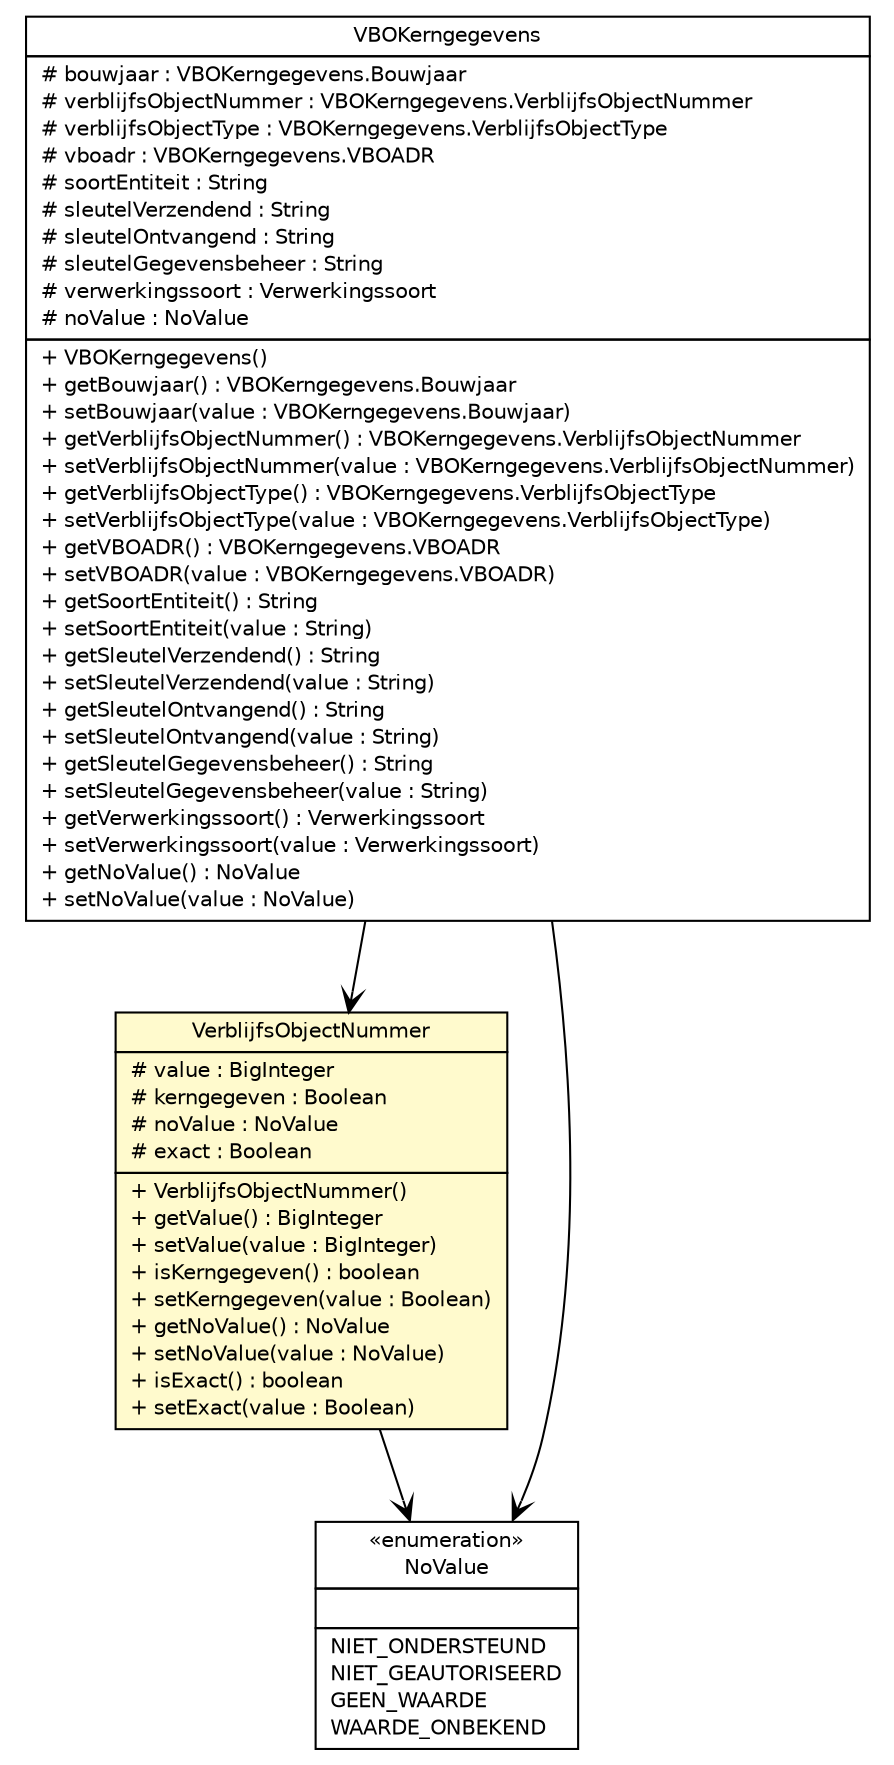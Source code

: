 #!/usr/local/bin/dot
#
# Class diagram 
# Generated by UMLGraph version R5_6-24-gf6e263 (http://www.umlgraph.org/)
#

digraph G {
	edge [fontname="Helvetica",fontsize=10,labelfontname="Helvetica",labelfontsize=10];
	node [fontname="Helvetica",fontsize=10,shape=plaintext];
	nodesep=0.25;
	ranksep=0.5;
	// nl.egem.stuf.sector.bg._0204.VBOKerngegevens
	c229338 [label=<<table title="nl.egem.stuf.sector.bg._0204.VBOKerngegevens" border="0" cellborder="1" cellspacing="0" cellpadding="2" port="p" href="./VBOKerngegevens.html">
		<tr><td><table border="0" cellspacing="0" cellpadding="1">
<tr><td align="center" balign="center"> VBOKerngegevens </td></tr>
		</table></td></tr>
		<tr><td><table border="0" cellspacing="0" cellpadding="1">
<tr><td align="left" balign="left"> # bouwjaar : VBOKerngegevens.Bouwjaar </td></tr>
<tr><td align="left" balign="left"> # verblijfsObjectNummer : VBOKerngegevens.VerblijfsObjectNummer </td></tr>
<tr><td align="left" balign="left"> # verblijfsObjectType : VBOKerngegevens.VerblijfsObjectType </td></tr>
<tr><td align="left" balign="left"> # vboadr : VBOKerngegevens.VBOADR </td></tr>
<tr><td align="left" balign="left"> # soortEntiteit : String </td></tr>
<tr><td align="left" balign="left"> # sleutelVerzendend : String </td></tr>
<tr><td align="left" balign="left"> # sleutelOntvangend : String </td></tr>
<tr><td align="left" balign="left"> # sleutelGegevensbeheer : String </td></tr>
<tr><td align="left" balign="left"> # verwerkingssoort : Verwerkingssoort </td></tr>
<tr><td align="left" balign="left"> # noValue : NoValue </td></tr>
		</table></td></tr>
		<tr><td><table border="0" cellspacing="0" cellpadding="1">
<tr><td align="left" balign="left"> + VBOKerngegevens() </td></tr>
<tr><td align="left" balign="left"> + getBouwjaar() : VBOKerngegevens.Bouwjaar </td></tr>
<tr><td align="left" balign="left"> + setBouwjaar(value : VBOKerngegevens.Bouwjaar) </td></tr>
<tr><td align="left" balign="left"> + getVerblijfsObjectNummer() : VBOKerngegevens.VerblijfsObjectNummer </td></tr>
<tr><td align="left" balign="left"> + setVerblijfsObjectNummer(value : VBOKerngegevens.VerblijfsObjectNummer) </td></tr>
<tr><td align="left" balign="left"> + getVerblijfsObjectType() : VBOKerngegevens.VerblijfsObjectType </td></tr>
<tr><td align="left" balign="left"> + setVerblijfsObjectType(value : VBOKerngegevens.VerblijfsObjectType) </td></tr>
<tr><td align="left" balign="left"> + getVBOADR() : VBOKerngegevens.VBOADR </td></tr>
<tr><td align="left" balign="left"> + setVBOADR(value : VBOKerngegevens.VBOADR) </td></tr>
<tr><td align="left" balign="left"> + getSoortEntiteit() : String </td></tr>
<tr><td align="left" balign="left"> + setSoortEntiteit(value : String) </td></tr>
<tr><td align="left" balign="left"> + getSleutelVerzendend() : String </td></tr>
<tr><td align="left" balign="left"> + setSleutelVerzendend(value : String) </td></tr>
<tr><td align="left" balign="left"> + getSleutelOntvangend() : String </td></tr>
<tr><td align="left" balign="left"> + setSleutelOntvangend(value : String) </td></tr>
<tr><td align="left" balign="left"> + getSleutelGegevensbeheer() : String </td></tr>
<tr><td align="left" balign="left"> + setSleutelGegevensbeheer(value : String) </td></tr>
<tr><td align="left" balign="left"> + getVerwerkingssoort() : Verwerkingssoort </td></tr>
<tr><td align="left" balign="left"> + setVerwerkingssoort(value : Verwerkingssoort) </td></tr>
<tr><td align="left" balign="left"> + getNoValue() : NoValue </td></tr>
<tr><td align="left" balign="left"> + setNoValue(value : NoValue) </td></tr>
		</table></td></tr>
		</table>>, URL="./VBOKerngegevens.html", fontname="Helvetica", fontcolor="black", fontsize=10.0];
	// nl.egem.stuf.sector.bg._0204.VBOKerngegevens.VerblijfsObjectNummer
	c229341 [label=<<table title="nl.egem.stuf.sector.bg._0204.VBOKerngegevens.VerblijfsObjectNummer" border="0" cellborder="1" cellspacing="0" cellpadding="2" port="p" bgcolor="lemonChiffon" href="./VBOKerngegevens.VerblijfsObjectNummer.html">
		<tr><td><table border="0" cellspacing="0" cellpadding="1">
<tr><td align="center" balign="center"> VerblijfsObjectNummer </td></tr>
		</table></td></tr>
		<tr><td><table border="0" cellspacing="0" cellpadding="1">
<tr><td align="left" balign="left"> # value : BigInteger </td></tr>
<tr><td align="left" balign="left"> # kerngegeven : Boolean </td></tr>
<tr><td align="left" balign="left"> # noValue : NoValue </td></tr>
<tr><td align="left" balign="left"> # exact : Boolean </td></tr>
		</table></td></tr>
		<tr><td><table border="0" cellspacing="0" cellpadding="1">
<tr><td align="left" balign="left"> + VerblijfsObjectNummer() </td></tr>
<tr><td align="left" balign="left"> + getValue() : BigInteger </td></tr>
<tr><td align="left" balign="left"> + setValue(value : BigInteger) </td></tr>
<tr><td align="left" balign="left"> + isKerngegeven() : boolean </td></tr>
<tr><td align="left" balign="left"> + setKerngegeven(value : Boolean) </td></tr>
<tr><td align="left" balign="left"> + getNoValue() : NoValue </td></tr>
<tr><td align="left" balign="left"> + setNoValue(value : NoValue) </td></tr>
<tr><td align="left" balign="left"> + isExact() : boolean </td></tr>
<tr><td align="left" balign="left"> + setExact(value : Boolean) </td></tr>
		</table></td></tr>
		</table>>, URL="./VBOKerngegevens.VerblijfsObjectNummer.html", fontname="Helvetica", fontcolor="black", fontsize=10.0];
	// nl.egem.stuf.stuf0204.NoValue
	c229731 [label=<<table title="nl.egem.stuf.stuf0204.NoValue" border="0" cellborder="1" cellspacing="0" cellpadding="2" port="p" href="../../../stuf0204/NoValue.html">
		<tr><td><table border="0" cellspacing="0" cellpadding="1">
<tr><td align="center" balign="center"> &#171;enumeration&#187; </td></tr>
<tr><td align="center" balign="center"> NoValue </td></tr>
		</table></td></tr>
		<tr><td><table border="0" cellspacing="0" cellpadding="1">
<tr><td align="left" balign="left">  </td></tr>
		</table></td></tr>
		<tr><td><table border="0" cellspacing="0" cellpadding="1">
<tr><td align="left" balign="left"> NIET_ONDERSTEUND </td></tr>
<tr><td align="left" balign="left"> NIET_GEAUTORISEERD </td></tr>
<tr><td align="left" balign="left"> GEEN_WAARDE </td></tr>
<tr><td align="left" balign="left"> WAARDE_ONBEKEND </td></tr>
		</table></td></tr>
		</table>>, URL="../../../stuf0204/NoValue.html", fontname="Helvetica", fontcolor="black", fontsize=10.0];
	// nl.egem.stuf.sector.bg._0204.VBOKerngegevens NAVASSOC nl.egem.stuf.sector.bg._0204.VBOKerngegevens.VerblijfsObjectNummer
	c229338:p -> c229341:p [taillabel="", label="", headlabel="", fontname="Helvetica", fontcolor="black", fontsize=10.0, color="black", arrowhead=open];
	// nl.egem.stuf.sector.bg._0204.VBOKerngegevens NAVASSOC nl.egem.stuf.stuf0204.NoValue
	c229338:p -> c229731:p [taillabel="", label="", headlabel="", fontname="Helvetica", fontcolor="black", fontsize=10.0, color="black", arrowhead=open];
	// nl.egem.stuf.sector.bg._0204.VBOKerngegevens.VerblijfsObjectNummer NAVASSOC nl.egem.stuf.stuf0204.NoValue
	c229341:p -> c229731:p [taillabel="", label="", headlabel="", fontname="Helvetica", fontcolor="black", fontsize=10.0, color="black", arrowhead=open];
}

